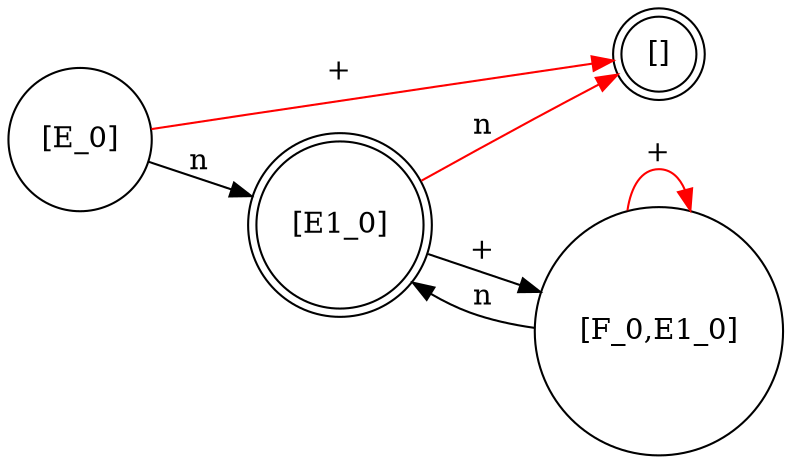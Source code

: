 digraph {
rankdir=LR;
size="8,5";
node [shape = circle, color = black];
0 [label="[E_0]"];
3 [label="[F_0,E1_0]"];
node [shape = doublecircle];
1 [label="[]"];
2 [label="[E1_0]"];
0 -> 1 [ label = "+", color = "red" ];
0 -> 2 [ label = "n", color = "black" ];
2 -> 3 [ label = "+", color = "black" ];
2 -> 1 [ label = "n", color = "red" ];
3 -> 3 [ label = "+", color = "red" ];
3 -> 2 [ label = "n", color = "black" ];
}
